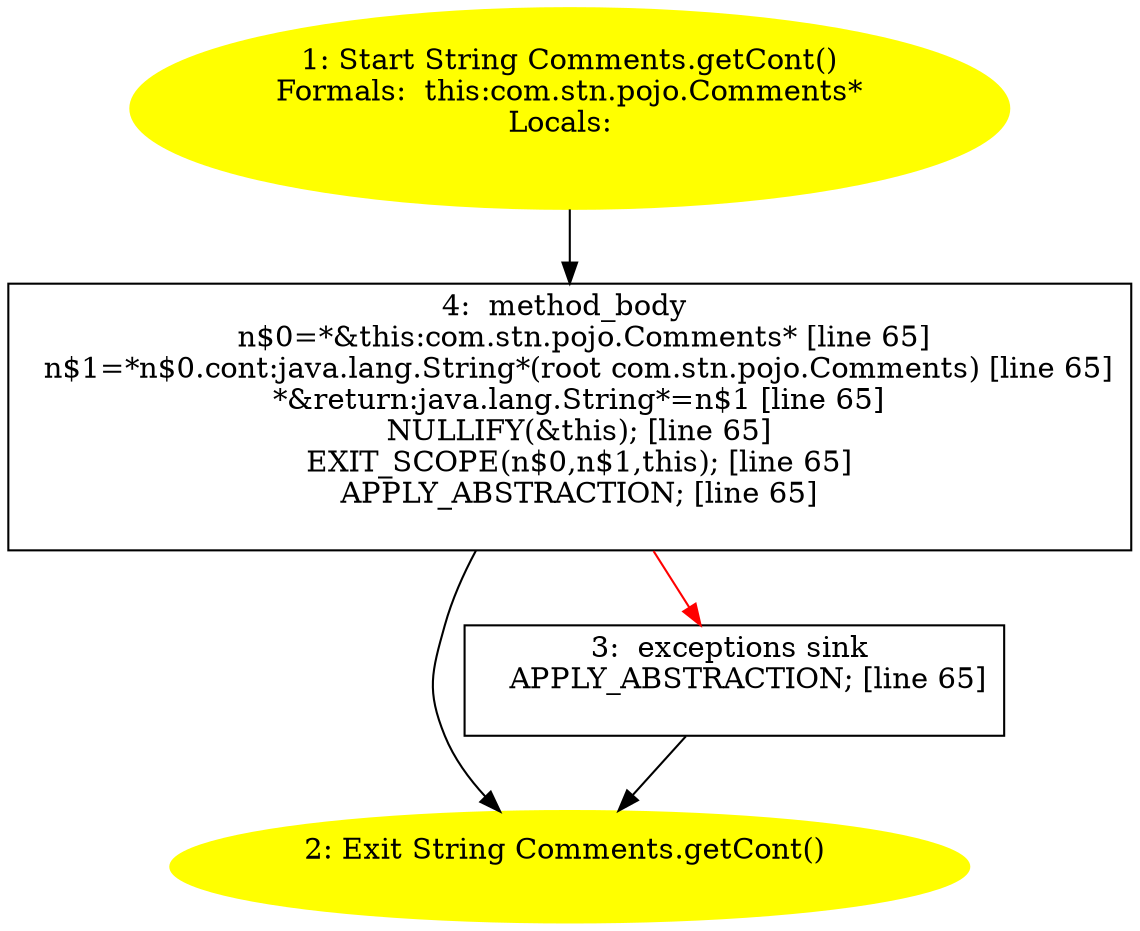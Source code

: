 /* @generated */
digraph cfg {
"com.stn.pojo.Comments.getCont():java.lang.String.06c5bb3cee2c7d1334aae98ce18e83f6_1" [label="1: Start String Comments.getCont()\nFormals:  this:com.stn.pojo.Comments*\nLocals:  \n  " color=yellow style=filled]
	

	 "com.stn.pojo.Comments.getCont():java.lang.String.06c5bb3cee2c7d1334aae98ce18e83f6_1" -> "com.stn.pojo.Comments.getCont():java.lang.String.06c5bb3cee2c7d1334aae98ce18e83f6_4" ;
"com.stn.pojo.Comments.getCont():java.lang.String.06c5bb3cee2c7d1334aae98ce18e83f6_2" [label="2: Exit String Comments.getCont() \n  " color=yellow style=filled]
	

"com.stn.pojo.Comments.getCont():java.lang.String.06c5bb3cee2c7d1334aae98ce18e83f6_3" [label="3:  exceptions sink \n   APPLY_ABSTRACTION; [line 65]\n " shape="box"]
	

	 "com.stn.pojo.Comments.getCont():java.lang.String.06c5bb3cee2c7d1334aae98ce18e83f6_3" -> "com.stn.pojo.Comments.getCont():java.lang.String.06c5bb3cee2c7d1334aae98ce18e83f6_2" ;
"com.stn.pojo.Comments.getCont():java.lang.String.06c5bb3cee2c7d1334aae98ce18e83f6_4" [label="4:  method_body \n   n$0=*&this:com.stn.pojo.Comments* [line 65]\n  n$1=*n$0.cont:java.lang.String*(root com.stn.pojo.Comments) [line 65]\n  *&return:java.lang.String*=n$1 [line 65]\n  NULLIFY(&this); [line 65]\n  EXIT_SCOPE(n$0,n$1,this); [line 65]\n  APPLY_ABSTRACTION; [line 65]\n " shape="box"]
	

	 "com.stn.pojo.Comments.getCont():java.lang.String.06c5bb3cee2c7d1334aae98ce18e83f6_4" -> "com.stn.pojo.Comments.getCont():java.lang.String.06c5bb3cee2c7d1334aae98ce18e83f6_2" ;
	 "com.stn.pojo.Comments.getCont():java.lang.String.06c5bb3cee2c7d1334aae98ce18e83f6_4" -> "com.stn.pojo.Comments.getCont():java.lang.String.06c5bb3cee2c7d1334aae98ce18e83f6_3" [color="red" ];
}
